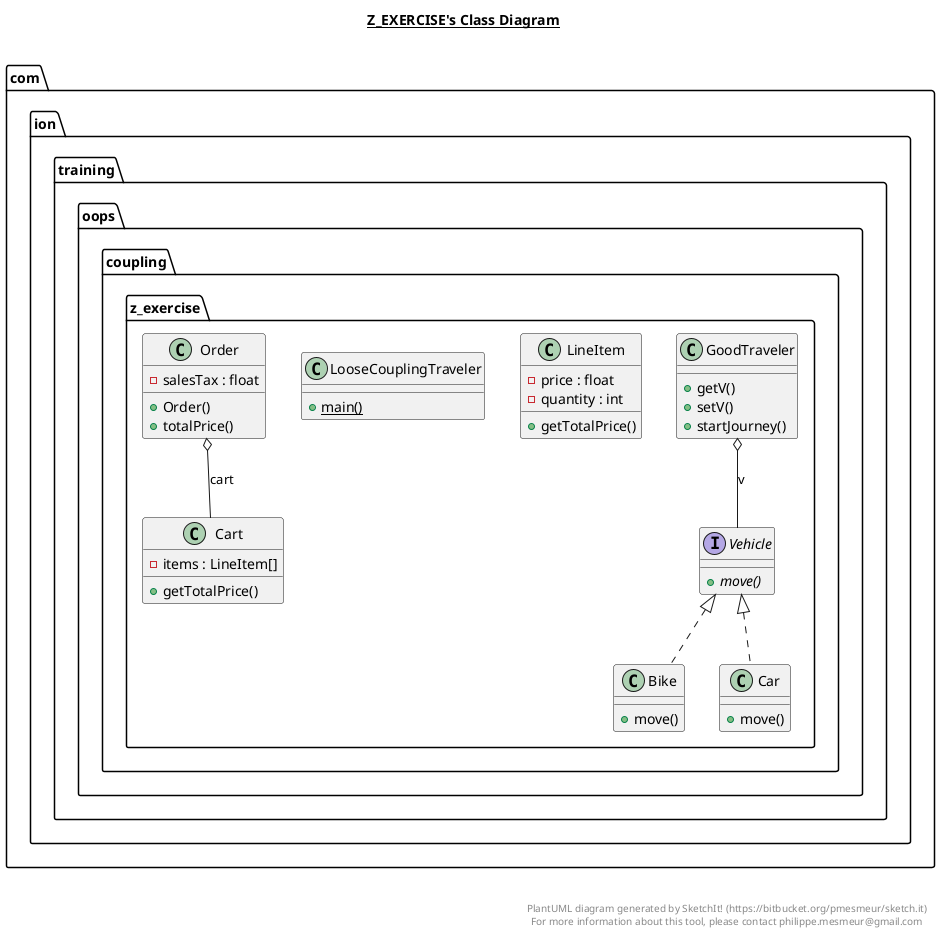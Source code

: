 @startuml

title __Z_EXERCISE's Class Diagram__\n

  namespace com.ion.training.oops.coupling {
    namespace z_exercise {
      class com.ion.training.oops.coupling.z_exercise.Bike {
          + move()
      }
    }
  }
  

  namespace com.ion.training.oops.coupling {
    namespace z_exercise {
      class com.ion.training.oops.coupling.z_exercise.Car {
          + move()
      }
    }
  }
  

  namespace com.ion.training.oops.coupling {
    namespace z_exercise {
      class com.ion.training.oops.coupling.z_exercise.Cart {
          - items : LineItem[]
          + getTotalPrice()
      }
    }
  }
  

  namespace com.ion.training.oops.coupling {
    namespace z_exercise {
      class com.ion.training.oops.coupling.z_exercise.GoodTraveler {
          + getV()
          + setV()
          + startJourney()
      }
    }
  }
  

  namespace com.ion.training.oops.coupling {
    namespace z_exercise {
      class com.ion.training.oops.coupling.z_exercise.LineItem {
          - price : float
          - quantity : int
          + getTotalPrice()
      }
    }
  }
  

  namespace com.ion.training.oops.coupling {
    namespace z_exercise {
      class com.ion.training.oops.coupling.z_exercise.LooseCouplingTraveler {
          {static} + main()
      }
    }
  }
  

  namespace com.ion.training.oops.coupling {
    namespace z_exercise {
      class com.ion.training.oops.coupling.z_exercise.Order {
          - salesTax : float
          + Order()
          + totalPrice()
      }
    }
  }
  

  namespace com.ion.training.oops.coupling {
    namespace z_exercise {
      interface com.ion.training.oops.coupling.z_exercise.Vehicle {
          {abstract} + move()
      }
    }
  }
  

  com.ion.training.oops.coupling.z_exercise.Bike .up.|> com.ion.training.oops.coupling.z_exercise.Vehicle
  com.ion.training.oops.coupling.z_exercise.Car .up.|> com.ion.training.oops.coupling.z_exercise.Vehicle
  com.ion.training.oops.coupling.z_exercise.GoodTraveler o-- com.ion.training.oops.coupling.z_exercise.Vehicle : v
  com.ion.training.oops.coupling.z_exercise.Order o-- com.ion.training.oops.coupling.z_exercise.Cart : cart


right footer


PlantUML diagram generated by SketchIt! (https://bitbucket.org/pmesmeur/sketch.it)
For more information about this tool, please contact philippe.mesmeur@gmail.com
endfooter

@enduml
